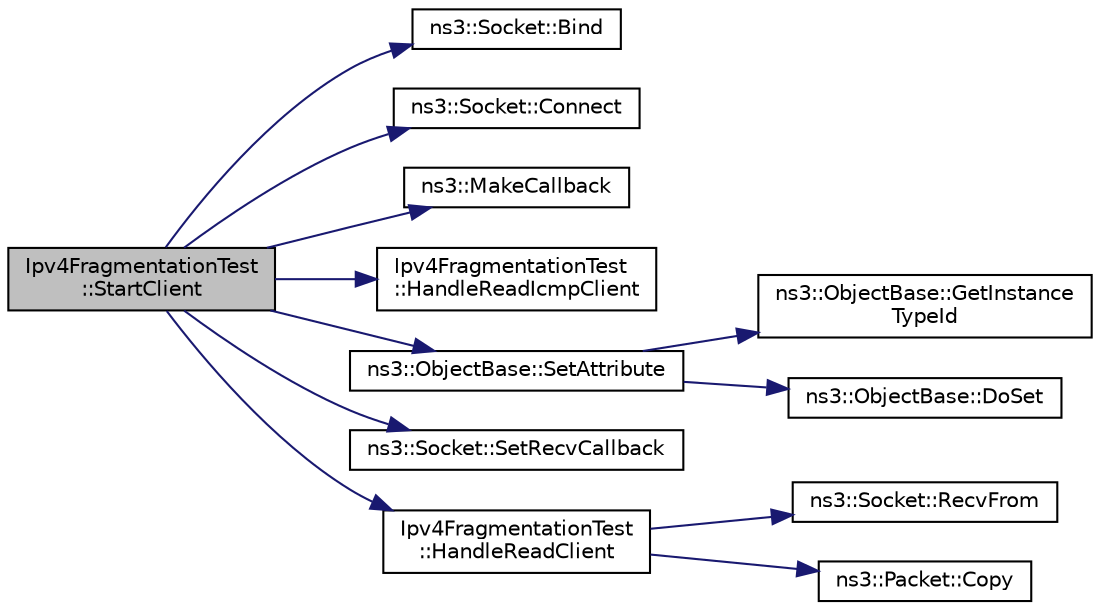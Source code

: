 digraph "Ipv4FragmentationTest::StartClient"
{
  edge [fontname="Helvetica",fontsize="10",labelfontname="Helvetica",labelfontsize="10"];
  node [fontname="Helvetica",fontsize="10",shape=record];
  rankdir="LR";
  Node1 [label="Ipv4FragmentationTest\l::StartClient",height=0.2,width=0.4,color="black", fillcolor="grey75", style="filled", fontcolor="black"];
  Node1 -> Node2 [color="midnightblue",fontsize="10",style="solid"];
  Node2 [label="ns3::Socket::Bind",height=0.2,width=0.4,color="black", fillcolor="white", style="filled",URL="$d9/df2/classns3_1_1Socket.html#ada93439a43de2028b5a8fc6621dad482",tooltip="Allocate a local endpoint for this socket. "];
  Node1 -> Node3 [color="midnightblue",fontsize="10",style="solid"];
  Node3 [label="ns3::Socket::Connect",height=0.2,width=0.4,color="black", fillcolor="white", style="filled",URL="$d9/df2/classns3_1_1Socket.html#a97f08aaf37b8fd7d4b5cad4dfdd4022a",tooltip="Initiate a connection to a remote host. "];
  Node1 -> Node4 [color="midnightblue",fontsize="10",style="solid"];
  Node4 [label="ns3::MakeCallback",height=0.2,width=0.4,color="black", fillcolor="white", style="filled",URL="$dd/de0/group__makecallbackmemptr.html#ga9376283685aa99d204048d6a4b7610a4"];
  Node1 -> Node5 [color="midnightblue",fontsize="10",style="solid"];
  Node5 [label="Ipv4FragmentationTest\l::HandleReadIcmpClient",height=0.2,width=0.4,color="black", fillcolor="white", style="filled",URL="$d2/d57/classIpv4FragmentationTest.html#a8f6da7f64518a34543b2e164a1b363a4",tooltip="Handle incoming ICMP packets. "];
  Node1 -> Node6 [color="midnightblue",fontsize="10",style="solid"];
  Node6 [label="ns3::ObjectBase::SetAttribute",height=0.2,width=0.4,color="black", fillcolor="white", style="filled",URL="$d2/dac/classns3_1_1ObjectBase.html#ac60245d3ea4123bbc9b1d391f1f6592f"];
  Node6 -> Node7 [color="midnightblue",fontsize="10",style="solid"];
  Node7 [label="ns3::ObjectBase::GetInstance\lTypeId",height=0.2,width=0.4,color="black", fillcolor="white", style="filled",URL="$d2/dac/classns3_1_1ObjectBase.html#abe5b43a6f5b99a92a4c3122db31f06fb"];
  Node6 -> Node8 [color="midnightblue",fontsize="10",style="solid"];
  Node8 [label="ns3::ObjectBase::DoSet",height=0.2,width=0.4,color="black", fillcolor="white", style="filled",URL="$d2/dac/classns3_1_1ObjectBase.html#afe5f2f7b2fabc99aa33f9bb434e3b695"];
  Node1 -> Node9 [color="midnightblue",fontsize="10",style="solid"];
  Node9 [label="ns3::Socket::SetRecvCallback",height=0.2,width=0.4,color="black", fillcolor="white", style="filled",URL="$d9/df2/classns3_1_1Socket.html#a243f7835ef1a85f9270fd3577e3a40da",tooltip="Notify application when new data is available to be read. "];
  Node1 -> Node10 [color="midnightblue",fontsize="10",style="solid"];
  Node10 [label="Ipv4FragmentationTest\l::HandleReadClient",height=0.2,width=0.4,color="black", fillcolor="white", style="filled",URL="$d2/d57/classIpv4FragmentationTest.html#ad409cf6c22b25e40f02bd59be6c8350f",tooltip="Handle incoming packets. "];
  Node10 -> Node11 [color="midnightblue",fontsize="10",style="solid"];
  Node11 [label="ns3::Socket::RecvFrom",height=0.2,width=0.4,color="black", fillcolor="white", style="filled",URL="$d9/df2/classns3_1_1Socket.html#af22378d7af9a2745a9eada20210da215",tooltip="Read a single packet from the socket and retrieve the sender address. "];
  Node10 -> Node12 [color="midnightblue",fontsize="10",style="solid"];
  Node12 [label="ns3::Packet::Copy",height=0.2,width=0.4,color="black", fillcolor="white", style="filled",URL="$dd/d7a/classns3_1_1Packet.html#a5d5c70802a5f77fc5f0001e0cfc1898b",tooltip="performs a COW copy of the packet. "];
}
